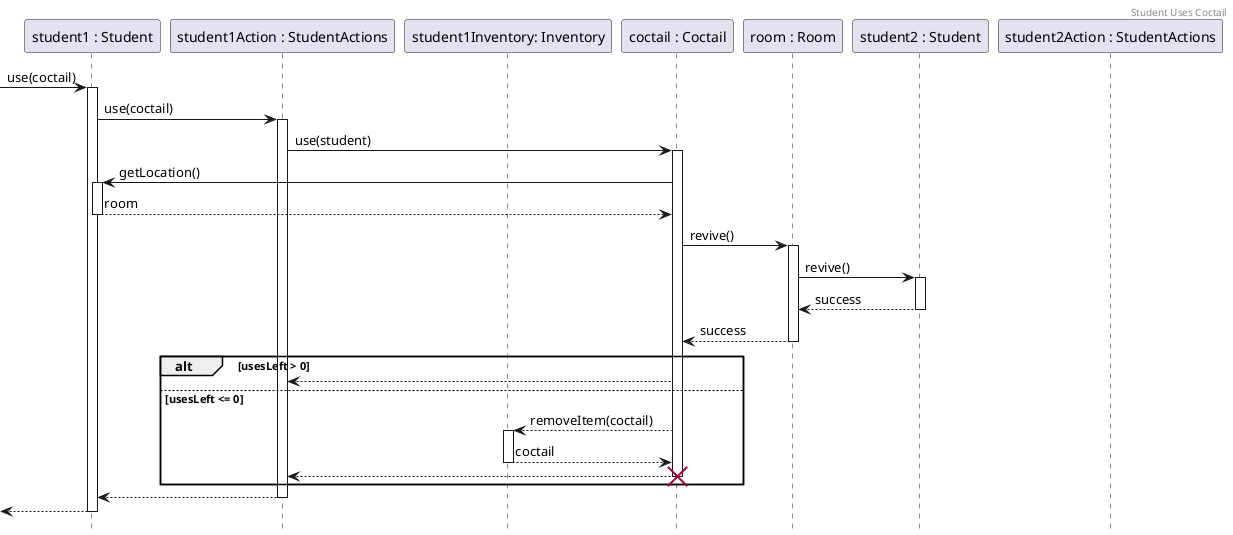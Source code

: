 @startuml StudentUsesCoctail
header Student Uses Coctail
hide footbox

participant student as "student1 : Student"
participant actions as "student1Action : StudentActions"
participant inventory as "student1Inventory: Inventory"
participant coctail as "coctail : Coctail"
participant room as "room : Room"
participant student2 as "student2 : Student"
participant actions2 as "student2Action : StudentActions"

-> student ++ : use(coctail)
student -> actions ++ : use(coctail)
actions -> coctail ++ : use(student)

coctail -> student ++ : getLocation()
return room

coctail -> room ++ : revive()
    room -> student2 ++ : revive()
    ' mivel az alive belső állapot, ezért le kell kérdezni a usertől, hogy él-e
    ' legalábbis ebben reménykedem, mert kill függvény nincs :(
    return success
return success

alt usesLeft > 0
    coctail --> actions
else usesLeft <= 0
    coctail --> inventory++: removeItem(coctail)
    return coctail
    return
    destroy coctail
end

return
return

@enduml